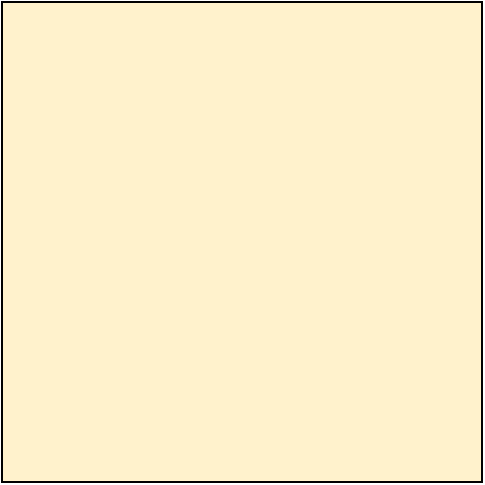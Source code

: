 <mxfile version="24.3.1" type="github">
  <diagram name="第 1 页" id="nhmB7yt5LdD38RzxbvBd">
    <mxGraphModel dx="683" dy="394" grid="1" gridSize="10" guides="1" tooltips="1" connect="1" arrows="1" fold="1" page="1" pageScale="1" pageWidth="827" pageHeight="1169" math="0" shadow="0">
      <root>
        <mxCell id="0" />
        <mxCell id="1" parent="0" />
        <mxCell id="h80hUOPxb6vdxZd0wqWr-3" value="" style="whiteSpace=wrap;html=1;aspect=fixed;fillStyle=solid;fillColor=#FFF2CC;" vertex="1" parent="1">
          <mxGeometry x="40" y="290" width="240" height="240" as="geometry" />
        </mxCell>
      </root>
    </mxGraphModel>
  </diagram>
</mxfile>
